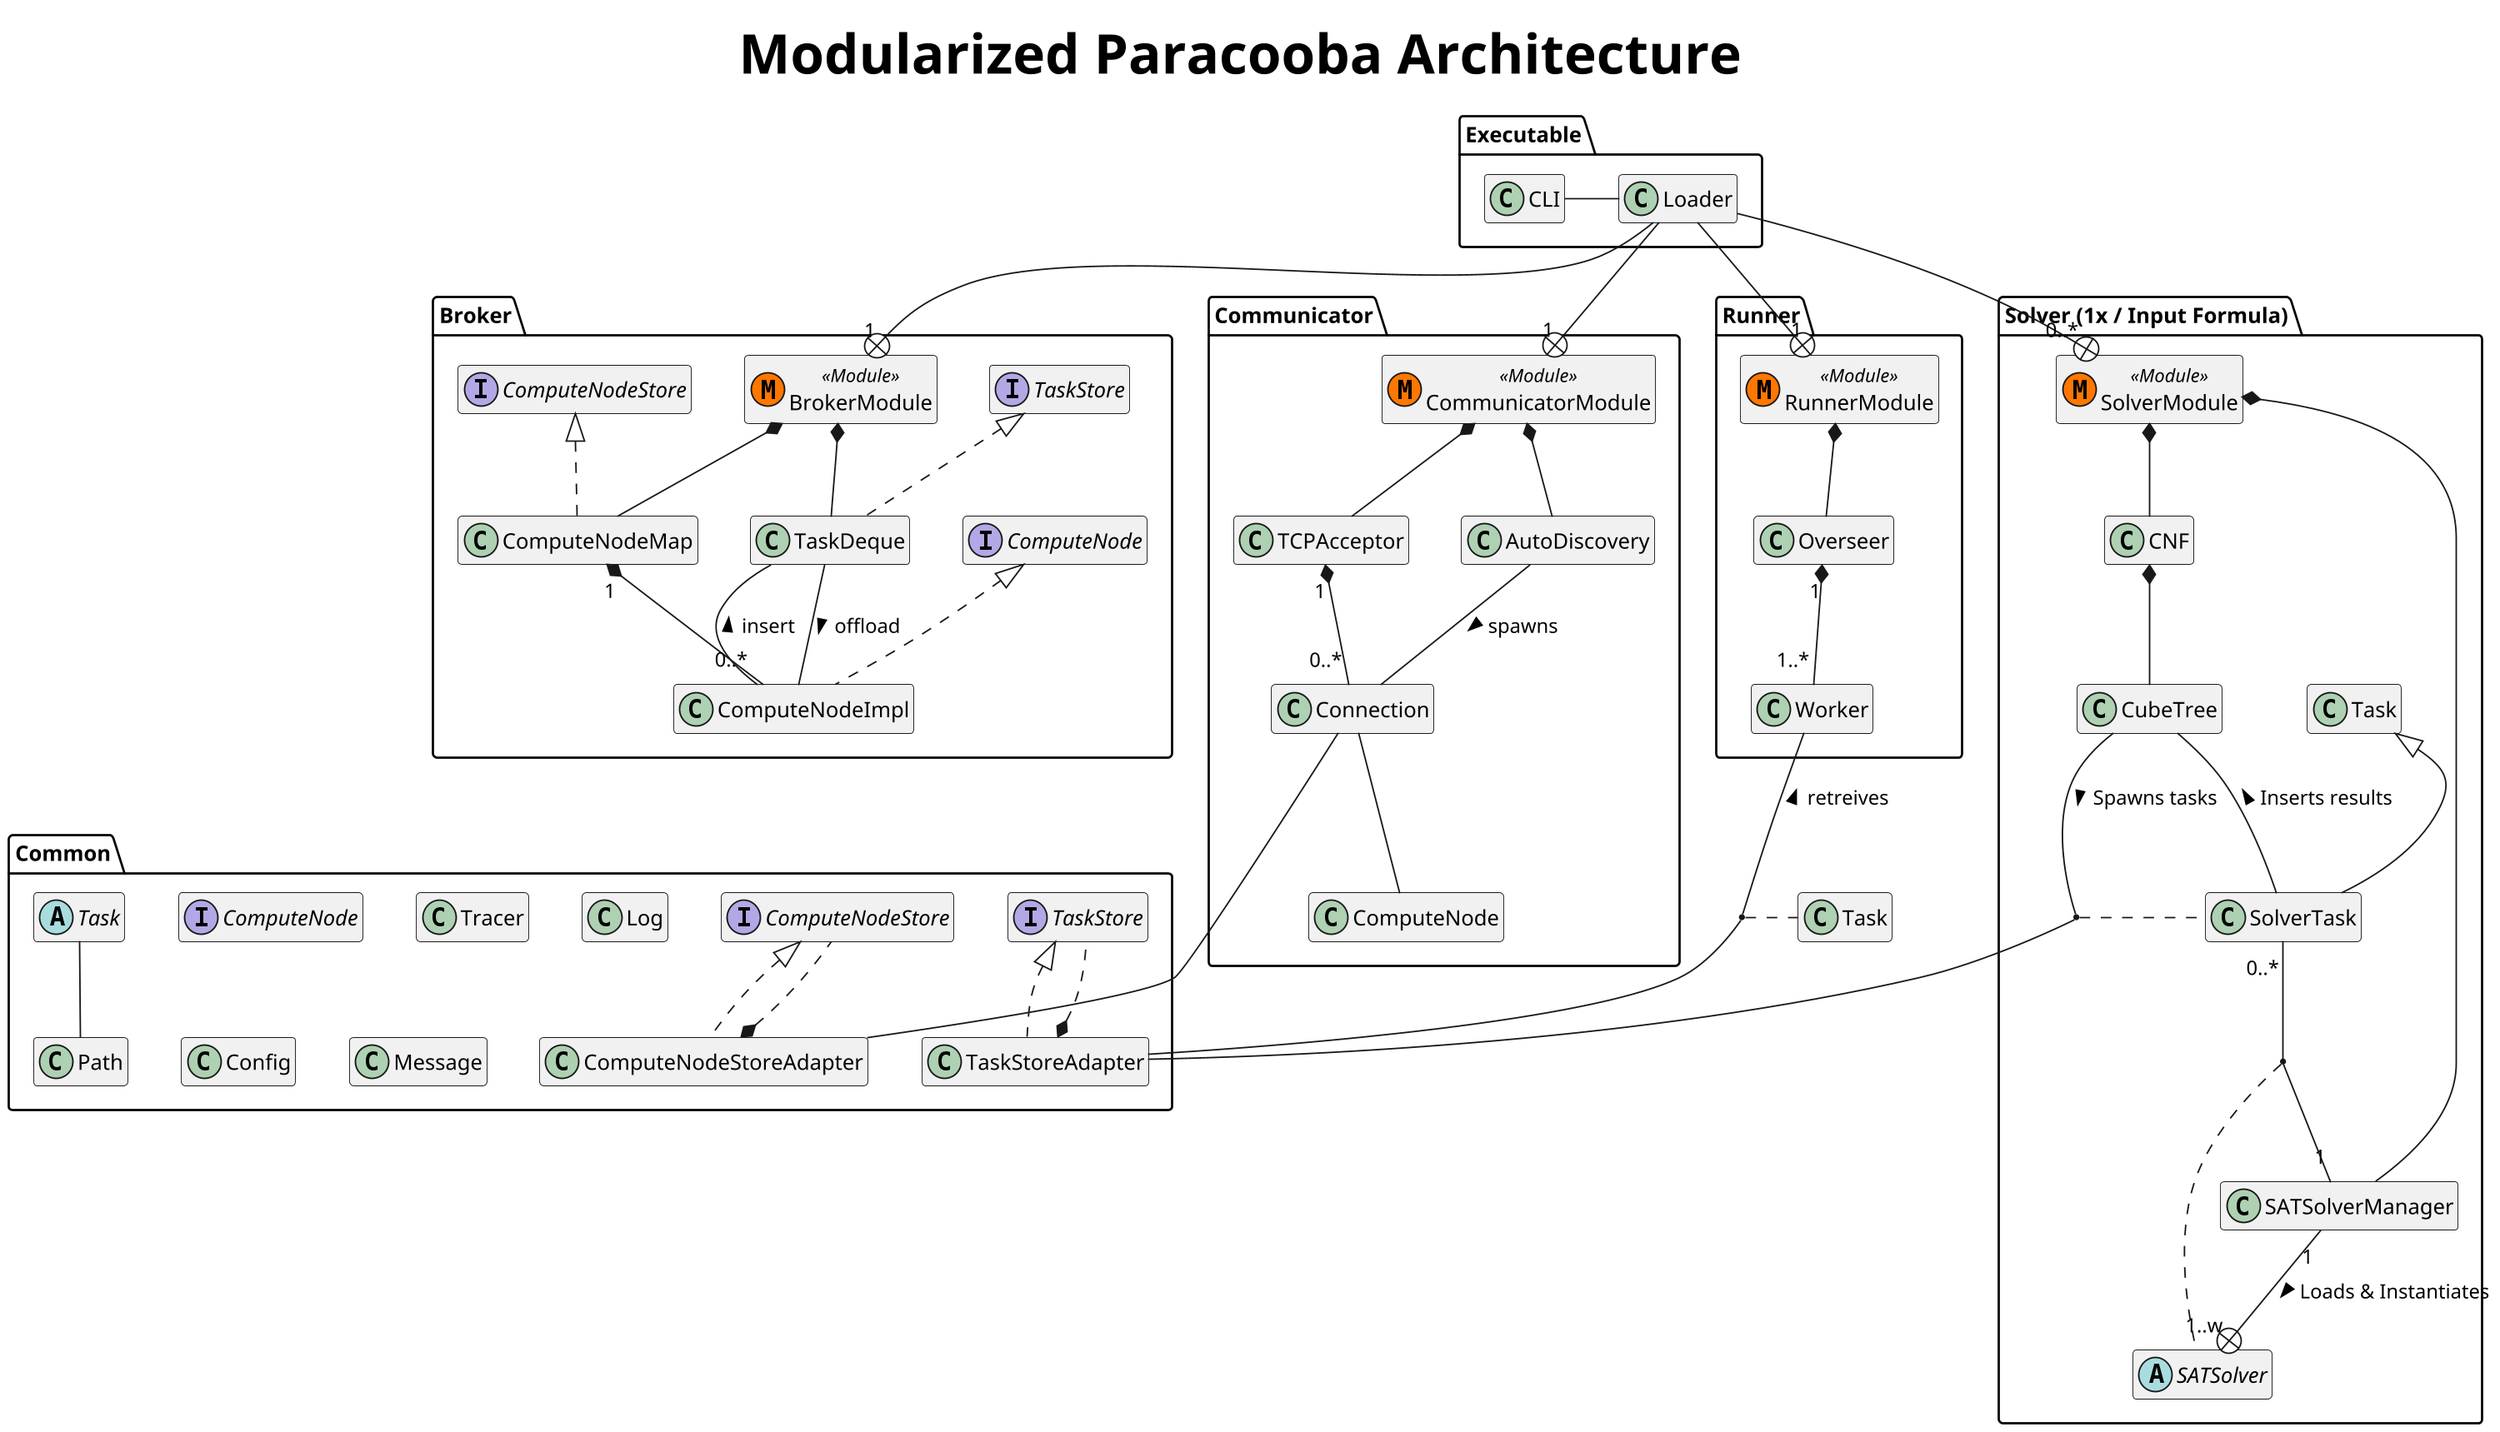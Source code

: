 @startuml

!pragma teoz true

skinparam titleFontSize 36
skinparam titleFontStyle bold

scale 3000 height
scale 3000 width

title Modularized Paracooba Architecture

hide members

package Common {
    class Path
    interface TaskStore
    class TaskStoreAdapter implements TaskStore
    interface ComputeNodeStore
    class ComputeNodeStoreAdapter implements ComputeNodeStore
    interface ComputeNode
    class Tracer
    class Log
    class Config
    abstract Task
    class Message

    TaskStoreAdapter *.. TaskStore
    ComputeNodeStoreAdapter *.. ComputeNodeStore
    Task -- Path
}

package Broker {
    class TaskDeque implements TaskStore

    'note bottom of TaskDeque
    '    Tags which tasks may be offloaded without
    '    reparenting to simulate two queues. So tasks
    '    that were received have to be marked as such.
    'end note

    class ComputeNodeImpl implements ComputeNode

    class ComputeNodeMap implements ComputeNodeStore

    class BrokerModule << (M,#FF7700) Module >>
    BrokerModule *-- TaskDeque
    BrokerModule *-- ComputeNodeMap
    ComputeNodeMap "1" *-- "0..*" ComputeNodeImpl
    TaskDeque -- ComputeNodeImpl : offload >
    TaskDeque -- ComputeNodeImpl : insert <
}

package Communicator {
    class Connection

    class TCPAcceptor

    class AutoDiscovery

    TCPAcceptor "1" *-- "0..*" Connection

    class CommunicatorModule << (M,#FF7700) Module >>
    CommunicatorModule *-- TCPAcceptor
    CommunicatorModule *-- AutoDiscovery

    Connection -- ComputeNodeStoreAdapter

    Connection -- ComputeNode

    AutoDiscovery -- Connection : spawns >
}

package Runner {
    class Worker

    class Overseer

    class RunnerModule << (M,#FF7700) Module >>
    RunnerModule *-- Overseer
    Overseer "1" *-- "1..*" Worker
}

package "Solver (1x / Input Formula)" {
    class SATSolverManager

    abstract class SATSolver

    class SolverTask extends Task

    class CNF

    class CubeTree

    class SolverModule << (M,#FF7700) Module >>
    CNF *-- CubeTree
    SolverModule *-- CNF
    SolverModule *-- SATSolverManager

    SATSolverManager "1" --+ "1..w" SATSolver : Loads & Instantiates >

    SolverTask "0..*" -- "1" SATSolverManager
    (SolverTask, SATSolverManager) .. SATSolver

    SolverTask -- CubeTree : Inserts results >

    CubeTree -- TaskStoreAdapter : Spawns tasks >
    (CubeTree, TaskStoreAdapter) .. SolverTask
}


package Executable {
    class Loader

    class CLI

    CLI - Loader
}

Loader --+ "1" CommunicatorModule
Loader --+ "1" BrokerModule
Loader --+ "1" RunnerModule
Loader --+ "0..*" SolverModule

Worker -- TaskStoreAdapter : retreives <
(Worker, TaskStoreAdapter) .. Task

@enduml
